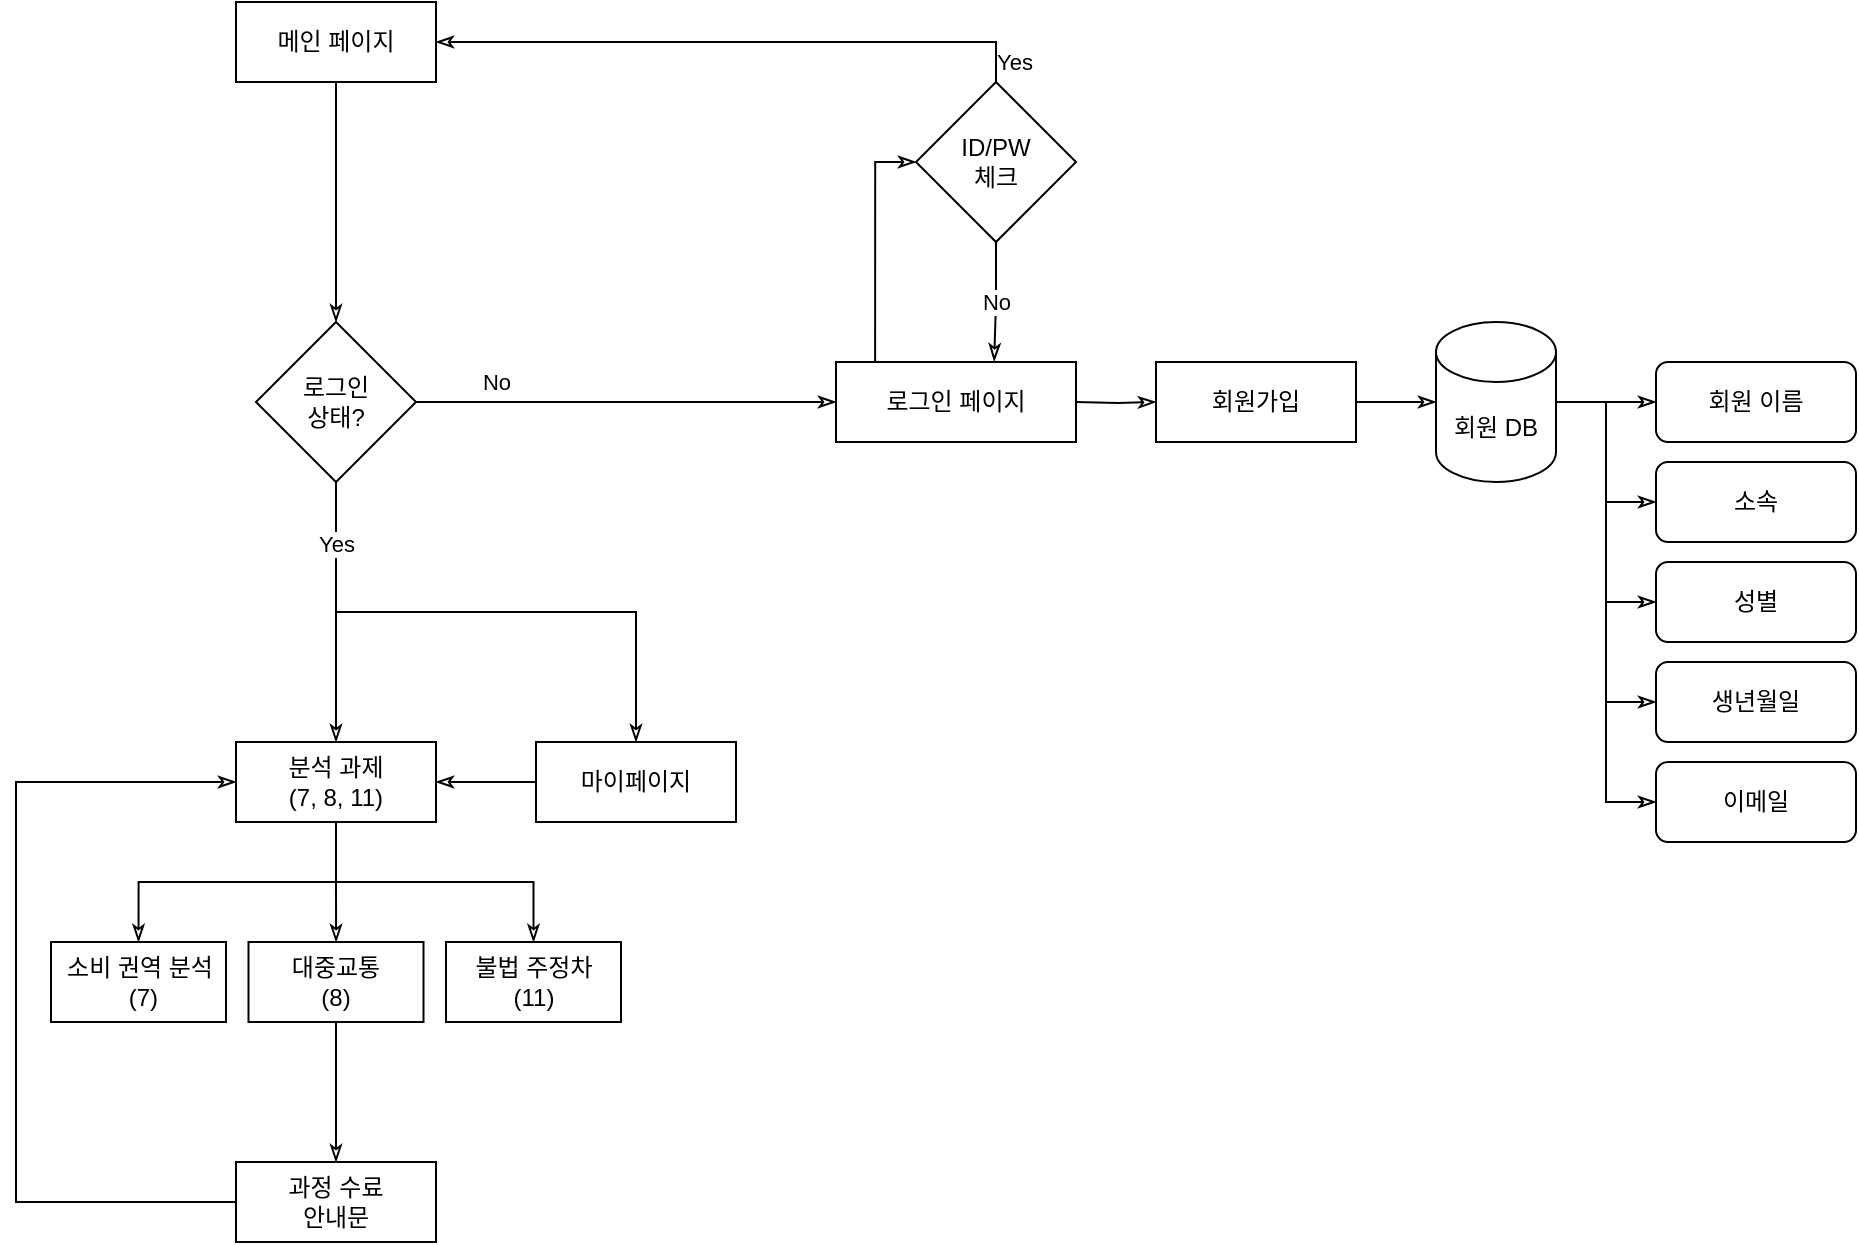 <mxfile version="14.8.6" type="github">
  <diagram id="C5RBs43oDa-KdzZeNtuy" name="Page-1">
    <mxGraphModel dx="1250" dy="749" grid="1" gridSize="10" guides="1" tooltips="1" connect="1" arrows="1" fold="1" page="1" pageScale="1" pageWidth="827" pageHeight="1169" math="0" shadow="0">
      <root>
        <mxCell id="WIyWlLk6GJQsqaUBKTNV-0" />
        <mxCell id="WIyWlLk6GJQsqaUBKTNV-1" parent="WIyWlLk6GJQsqaUBKTNV-0" />
        <mxCell id="xR6CEr79wKUCBybBuscH-12" value="" style="edgeStyle=orthogonalEdgeStyle;rounded=0;orthogonalLoop=1;jettySize=auto;html=1;strokeColor=none;" parent="WIyWlLk6GJQsqaUBKTNV-1" edge="1">
          <mxGeometry relative="1" as="geometry">
            <mxPoint x="590" y="260" as="sourcePoint" />
            <mxPoint x="630" y="260" as="targetPoint" />
          </mxGeometry>
        </mxCell>
        <mxCell id="xR6CEr79wKUCBybBuscH-61" style="edgeStyle=orthogonalEdgeStyle;rounded=0;orthogonalLoop=1;jettySize=auto;html=1;exitX=1;exitY=0.5;exitDx=0;exitDy=0;exitPerimeter=0;endArrow=classicThin;endFill=0;entryX=0;entryY=0.5;entryDx=0;entryDy=0;" parent="WIyWlLk6GJQsqaUBKTNV-1" source="xR6CEr79wKUCBybBuscH-17" edge="1">
          <mxGeometry relative="1" as="geometry">
            <mxPoint x="860.0" y="260" as="targetPoint" />
          </mxGeometry>
        </mxCell>
        <mxCell id="xR6CEr79wKUCBybBuscH-71" style="edgeStyle=orthogonalEdgeStyle;rounded=0;orthogonalLoop=1;jettySize=auto;html=1;exitX=1;exitY=0.5;exitDx=0;exitDy=0;exitPerimeter=0;entryX=0;entryY=0.5;entryDx=0;entryDy=0;endArrow=classicThin;endFill=0;" parent="WIyWlLk6GJQsqaUBKTNV-1" source="xR6CEr79wKUCBybBuscH-17" target="xR6CEr79wKUCBybBuscH-67" edge="1">
          <mxGeometry relative="1" as="geometry" />
        </mxCell>
        <mxCell id="xR6CEr79wKUCBybBuscH-72" style="edgeStyle=orthogonalEdgeStyle;rounded=0;orthogonalLoop=1;jettySize=auto;html=1;exitX=1;exitY=0.5;exitDx=0;exitDy=0;exitPerimeter=0;entryX=0;entryY=0.5;entryDx=0;entryDy=0;endArrow=classicThin;endFill=0;" parent="WIyWlLk6GJQsqaUBKTNV-1" source="xR6CEr79wKUCBybBuscH-17" target="xR6CEr79wKUCBybBuscH-68" edge="1">
          <mxGeometry relative="1" as="geometry" />
        </mxCell>
        <mxCell id="xR6CEr79wKUCBybBuscH-73" style="edgeStyle=orthogonalEdgeStyle;rounded=0;orthogonalLoop=1;jettySize=auto;html=1;exitX=1;exitY=0.5;exitDx=0;exitDy=0;exitPerimeter=0;entryX=0;entryY=0.5;entryDx=0;entryDy=0;endArrow=classicThin;endFill=0;" parent="WIyWlLk6GJQsqaUBKTNV-1" source="xR6CEr79wKUCBybBuscH-17" target="xR6CEr79wKUCBybBuscH-69" edge="1">
          <mxGeometry relative="1" as="geometry" />
        </mxCell>
        <mxCell id="xR6CEr79wKUCBybBuscH-74" style="edgeStyle=orthogonalEdgeStyle;rounded=0;orthogonalLoop=1;jettySize=auto;html=1;exitX=1;exitY=0.5;exitDx=0;exitDy=0;exitPerimeter=0;entryX=0;entryY=0.5;entryDx=0;entryDy=0;endArrow=classicThin;endFill=0;" parent="WIyWlLk6GJQsqaUBKTNV-1" source="xR6CEr79wKUCBybBuscH-17" target="xR6CEr79wKUCBybBuscH-70" edge="1">
          <mxGeometry relative="1" as="geometry" />
        </mxCell>
        <mxCell id="xR6CEr79wKUCBybBuscH-17" value="회원 DB" style="shape=cylinder3;whiteSpace=wrap;html=1;boundedLbl=1;backgroundOutline=1;size=15;" parent="WIyWlLk6GJQsqaUBKTNV-1" vertex="1">
          <mxGeometry x="750" y="220" width="60" height="80" as="geometry" />
        </mxCell>
        <mxCell id="xR6CEr79wKUCBybBuscH-29" style="edgeStyle=orthogonalEdgeStyle;rounded=0;orthogonalLoop=1;jettySize=auto;html=1;exitX=0.5;exitY=1;exitDx=0;exitDy=0;endArrow=classicThin;endFill=0;" parent="WIyWlLk6GJQsqaUBKTNV-1" source="xR6CEr79wKUCBybBuscH-20" target="xR6CEr79wKUCBybBuscH-26" edge="1">
          <mxGeometry relative="1" as="geometry" />
        </mxCell>
        <mxCell id="xR6CEr79wKUCBybBuscH-20" value="메인 페이지" style="rounded=0;whiteSpace=wrap;html=1;" parent="WIyWlLk6GJQsqaUBKTNV-1" vertex="1">
          <mxGeometry x="150" y="60.0" width="100" height="40" as="geometry" />
        </mxCell>
        <mxCell id="xR6CEr79wKUCBybBuscH-31" style="edgeStyle=orthogonalEdgeStyle;rounded=0;orthogonalLoop=1;jettySize=auto;html=1;exitX=1;exitY=0.5;exitDx=0;exitDy=0;entryX=0;entryY=0.5;entryDx=0;entryDy=0;endArrow=classicThin;endFill=0;" parent="WIyWlLk6GJQsqaUBKTNV-1" target="xR6CEr79wKUCBybBuscH-24" edge="1">
          <mxGeometry relative="1" as="geometry">
            <mxPoint x="570" y="260" as="sourcePoint" />
          </mxGeometry>
        </mxCell>
        <mxCell id="xR6CEr79wKUCBybBuscH-48" style="edgeStyle=orthogonalEdgeStyle;rounded=0;orthogonalLoop=1;jettySize=auto;html=1;exitX=0.163;exitY=0.002;exitDx=0;exitDy=0;entryX=0;entryY=0.5;entryDx=0;entryDy=0;endArrow=classicThin;endFill=0;exitPerimeter=0;" parent="WIyWlLk6GJQsqaUBKTNV-1" source="xR6CEr79wKUCBybBuscH-23" target="xR6CEr79wKUCBybBuscH-43" edge="1">
          <mxGeometry relative="1" as="geometry" />
        </mxCell>
        <mxCell id="xR6CEr79wKUCBybBuscH-23" value="로그인 페이지" style="rounded=0;whiteSpace=wrap;html=1;" parent="WIyWlLk6GJQsqaUBKTNV-1" vertex="1">
          <mxGeometry x="450" y="240" width="120" height="40" as="geometry" />
        </mxCell>
        <mxCell id="xR6CEr79wKUCBybBuscH-32" style="edgeStyle=orthogonalEdgeStyle;rounded=0;orthogonalLoop=1;jettySize=auto;html=1;exitX=1;exitY=0.5;exitDx=0;exitDy=0;entryX=0;entryY=0.5;entryDx=0;entryDy=0;entryPerimeter=0;endArrow=classicThin;endFill=0;" parent="WIyWlLk6GJQsqaUBKTNV-1" source="xR6CEr79wKUCBybBuscH-24" target="xR6CEr79wKUCBybBuscH-17" edge="1">
          <mxGeometry relative="1" as="geometry" />
        </mxCell>
        <mxCell id="xR6CEr79wKUCBybBuscH-24" value="회원가입" style="rounded=0;whiteSpace=wrap;html=1;" parent="WIyWlLk6GJQsqaUBKTNV-1" vertex="1">
          <mxGeometry x="610" y="240" width="100" height="40" as="geometry" />
        </mxCell>
        <mxCell id="xR6CEr79wKUCBybBuscH-30" value="No" style="edgeStyle=orthogonalEdgeStyle;rounded=0;orthogonalLoop=1;jettySize=auto;html=1;exitX=1;exitY=0.5;exitDx=0;exitDy=0;entryX=0;entryY=0.5;entryDx=0;entryDy=0;endArrow=classicThin;endFill=0;" parent="WIyWlLk6GJQsqaUBKTNV-1" source="xR6CEr79wKUCBybBuscH-26" target="xR6CEr79wKUCBybBuscH-23" edge="1">
          <mxGeometry x="-0.619" y="10" relative="1" as="geometry">
            <mxPoint as="offset" />
          </mxGeometry>
        </mxCell>
        <mxCell id="xR6CEr79wKUCBybBuscH-55" style="edgeStyle=orthogonalEdgeStyle;rounded=0;orthogonalLoop=1;jettySize=auto;html=1;exitX=0.5;exitY=1;exitDx=0;exitDy=0;entryX=0.5;entryY=0;entryDx=0;entryDy=0;endArrow=classicThin;endFill=0;" parent="WIyWlLk6GJQsqaUBKTNV-1" source="xR6CEr79wKUCBybBuscH-26" target="xR6CEr79wKUCBybBuscH-54" edge="1">
          <mxGeometry relative="1" as="geometry" />
        </mxCell>
        <mxCell id="xR6CEr79wKUCBybBuscH-57" style="edgeStyle=orthogonalEdgeStyle;rounded=0;orthogonalLoop=1;jettySize=auto;html=1;exitX=0.5;exitY=1;exitDx=0;exitDy=0;entryX=0.5;entryY=0;entryDx=0;entryDy=0;endArrow=classicThin;endFill=0;" parent="WIyWlLk6GJQsqaUBKTNV-1" source="xR6CEr79wKUCBybBuscH-26" target="xR6CEr79wKUCBybBuscH-37" edge="1">
          <mxGeometry relative="1" as="geometry" />
        </mxCell>
        <mxCell id="xR6CEr79wKUCBybBuscH-59" value="Yes" style="edgeLabel;html=1;align=center;verticalAlign=middle;resizable=0;points=[];" parent="xR6CEr79wKUCBybBuscH-57" vertex="1" connectable="0">
          <mxGeometry x="-0.712" y="1" relative="1" as="geometry">
            <mxPoint x="-1" y="12" as="offset" />
          </mxGeometry>
        </mxCell>
        <mxCell id="xR6CEr79wKUCBybBuscH-26" value="로그인 &lt;br&gt;상태?" style="rhombus;whiteSpace=wrap;html=1;" parent="WIyWlLk6GJQsqaUBKTNV-1" vertex="1">
          <mxGeometry x="160" y="220" width="80" height="80" as="geometry" />
        </mxCell>
        <mxCell id="xR6CEr79wKUCBybBuscH-75" style="edgeStyle=orthogonalEdgeStyle;rounded=0;orthogonalLoop=1;jettySize=auto;html=1;exitX=0.5;exitY=1;exitDx=0;exitDy=0;entryX=0.5;entryY=0;entryDx=0;entryDy=0;endArrow=classicThin;endFill=0;" parent="WIyWlLk6GJQsqaUBKTNV-1" source="xR6CEr79wKUCBybBuscH-37" target="xR6CEr79wKUCBybBuscH-42" edge="1">
          <mxGeometry relative="1" as="geometry" />
        </mxCell>
        <mxCell id="xR6CEr79wKUCBybBuscH-86" style="edgeStyle=orthogonalEdgeStyle;rounded=0;orthogonalLoop=1;jettySize=auto;html=1;exitX=0.5;exitY=1;exitDx=0;exitDy=0;endArrow=classicThin;endFill=0;" parent="WIyWlLk6GJQsqaUBKTNV-1" source="xR6CEr79wKUCBybBuscH-37" target="xR6CEr79wKUCBybBuscH-84" edge="1">
          <mxGeometry relative="1" as="geometry" />
        </mxCell>
        <mxCell id="xR6CEr79wKUCBybBuscH-87" style="edgeStyle=orthogonalEdgeStyle;rounded=0;orthogonalLoop=1;jettySize=auto;html=1;exitX=0.5;exitY=1;exitDx=0;exitDy=0;endArrow=classicThin;endFill=0;" parent="WIyWlLk6GJQsqaUBKTNV-1" source="xR6CEr79wKUCBybBuscH-37" target="xR6CEr79wKUCBybBuscH-85" edge="1">
          <mxGeometry relative="1" as="geometry" />
        </mxCell>
        <mxCell id="xR6CEr79wKUCBybBuscH-37" value="분석 과제&lt;br&gt;(7, 8, 11)" style="rounded=0;whiteSpace=wrap;html=1;" parent="WIyWlLk6GJQsqaUBKTNV-1" vertex="1">
          <mxGeometry x="150" y="430" width="100" height="40" as="geometry" />
        </mxCell>
        <mxCell id="xR6CEr79wKUCBybBuscH-42" value="소비 권역 분석&lt;br&gt;&amp;nbsp;(7)" style="rounded=0;whiteSpace=wrap;html=1;" parent="WIyWlLk6GJQsqaUBKTNV-1" vertex="1">
          <mxGeometry x="57.5" y="530" width="87.5" height="40" as="geometry" />
        </mxCell>
        <mxCell id="xR6CEr79wKUCBybBuscH-45" style="edgeStyle=orthogonalEdgeStyle;rounded=0;orthogonalLoop=1;jettySize=auto;html=1;exitX=0.5;exitY=0;exitDx=0;exitDy=0;entryX=1;entryY=0.5;entryDx=0;entryDy=0;endArrow=classicThin;endFill=0;" parent="WIyWlLk6GJQsqaUBKTNV-1" source="xR6CEr79wKUCBybBuscH-43" target="xR6CEr79wKUCBybBuscH-20" edge="1">
          <mxGeometry relative="1" as="geometry" />
        </mxCell>
        <mxCell id="xR6CEr79wKUCBybBuscH-50" value="Yes" style="edgeLabel;html=1;align=center;verticalAlign=middle;resizable=0;points=[];" parent="xR6CEr79wKUCBybBuscH-45" vertex="1" connectable="0">
          <mxGeometry x="-0.174" relative="1" as="geometry">
            <mxPoint x="113" y="10" as="offset" />
          </mxGeometry>
        </mxCell>
        <mxCell id="xR6CEr79wKUCBybBuscH-47" value="No" style="edgeStyle=orthogonalEdgeStyle;rounded=0;orthogonalLoop=1;jettySize=auto;html=1;exitX=0.5;exitY=1;exitDx=0;exitDy=0;endArrow=classicThin;endFill=0;entryX=0.659;entryY=-0.01;entryDx=0;entryDy=0;entryPerimeter=0;" parent="WIyWlLk6GJQsqaUBKTNV-1" source="xR6CEr79wKUCBybBuscH-43" target="xR6CEr79wKUCBybBuscH-23" edge="1">
          <mxGeometry relative="1" as="geometry">
            <mxPoint x="528" y="237" as="targetPoint" />
          </mxGeometry>
        </mxCell>
        <mxCell id="xR6CEr79wKUCBybBuscH-43" value="ID/PW&lt;br&gt;체크" style="rhombus;whiteSpace=wrap;html=1;" parent="WIyWlLk6GJQsqaUBKTNV-1" vertex="1">
          <mxGeometry x="490" y="100" width="80" height="80" as="geometry" />
        </mxCell>
        <mxCell id="xR6CEr79wKUCBybBuscH-83" style="edgeStyle=orthogonalEdgeStyle;rounded=0;orthogonalLoop=1;jettySize=auto;html=1;exitX=0;exitY=0.5;exitDx=0;exitDy=0;entryX=0;entryY=0.5;entryDx=0;entryDy=0;endArrow=classicThin;endFill=0;" parent="WIyWlLk6GJQsqaUBKTNV-1" source="xR6CEr79wKUCBybBuscH-51" target="xR6CEr79wKUCBybBuscH-37" edge="1">
          <mxGeometry relative="1" as="geometry">
            <Array as="points">
              <mxPoint x="40" y="660" />
              <mxPoint x="40" y="450" />
            </Array>
          </mxGeometry>
        </mxCell>
        <mxCell id="xR6CEr79wKUCBybBuscH-51" value="과정 수료&lt;br&gt;안내문" style="rounded=0;whiteSpace=wrap;html=1;" parent="WIyWlLk6GJQsqaUBKTNV-1" vertex="1">
          <mxGeometry x="150" y="640" width="100" height="40" as="geometry" />
        </mxCell>
        <mxCell id="xR6CEr79wKUCBybBuscH-56" value="" style="edgeStyle=orthogonalEdgeStyle;rounded=0;orthogonalLoop=1;jettySize=auto;html=1;endArrow=classicThin;endFill=0;" parent="WIyWlLk6GJQsqaUBKTNV-1" source="xR6CEr79wKUCBybBuscH-54" target="xR6CEr79wKUCBybBuscH-37" edge="1">
          <mxGeometry relative="1" as="geometry" />
        </mxCell>
        <mxCell id="xR6CEr79wKUCBybBuscH-54" value="마이페이지" style="rounded=0;whiteSpace=wrap;html=1;" parent="WIyWlLk6GJQsqaUBKTNV-1" vertex="1">
          <mxGeometry x="300" y="430" width="100" height="40" as="geometry" />
        </mxCell>
        <mxCell id="xR6CEr79wKUCBybBuscH-66" value="회원 이름" style="rounded=1;whiteSpace=wrap;html=1;" parent="WIyWlLk6GJQsqaUBKTNV-1" vertex="1">
          <mxGeometry x="860" y="240" width="100" height="40" as="geometry" />
        </mxCell>
        <mxCell id="xR6CEr79wKUCBybBuscH-67" value="소속" style="rounded=1;whiteSpace=wrap;html=1;" parent="WIyWlLk6GJQsqaUBKTNV-1" vertex="1">
          <mxGeometry x="860" y="290" width="100" height="40" as="geometry" />
        </mxCell>
        <mxCell id="xR6CEr79wKUCBybBuscH-68" value="성별" style="rounded=1;whiteSpace=wrap;html=1;" parent="WIyWlLk6GJQsqaUBKTNV-1" vertex="1">
          <mxGeometry x="860" y="340" width="100" height="40" as="geometry" />
        </mxCell>
        <mxCell id="xR6CEr79wKUCBybBuscH-69" value="생년월일" style="rounded=1;whiteSpace=wrap;html=1;" parent="WIyWlLk6GJQsqaUBKTNV-1" vertex="1">
          <mxGeometry x="860" y="390" width="100" height="40" as="geometry" />
        </mxCell>
        <mxCell id="xR6CEr79wKUCBybBuscH-70" value="이메일" style="rounded=1;whiteSpace=wrap;html=1;" parent="WIyWlLk6GJQsqaUBKTNV-1" vertex="1">
          <mxGeometry x="860" y="440" width="100" height="40" as="geometry" />
        </mxCell>
        <mxCell id="xR6CEr79wKUCBybBuscH-88" style="edgeStyle=orthogonalEdgeStyle;rounded=0;orthogonalLoop=1;jettySize=auto;html=1;exitX=0.5;exitY=1;exitDx=0;exitDy=0;entryX=0.5;entryY=0;entryDx=0;entryDy=0;endArrow=classicThin;endFill=0;" parent="WIyWlLk6GJQsqaUBKTNV-1" source="xR6CEr79wKUCBybBuscH-84" target="xR6CEr79wKUCBybBuscH-51" edge="1">
          <mxGeometry relative="1" as="geometry" />
        </mxCell>
        <mxCell id="xR6CEr79wKUCBybBuscH-84" value="대중교통&lt;br&gt;(8)" style="rounded=0;whiteSpace=wrap;html=1;" parent="WIyWlLk6GJQsqaUBKTNV-1" vertex="1">
          <mxGeometry x="156.25" y="530" width="87.5" height="40" as="geometry" />
        </mxCell>
        <mxCell id="xR6CEr79wKUCBybBuscH-85" value="불법 주정차&lt;br&gt;(11)" style="rounded=0;whiteSpace=wrap;html=1;" parent="WIyWlLk6GJQsqaUBKTNV-1" vertex="1">
          <mxGeometry x="255" y="530" width="87.5" height="40" as="geometry" />
        </mxCell>
      </root>
    </mxGraphModel>
  </diagram>
</mxfile>
